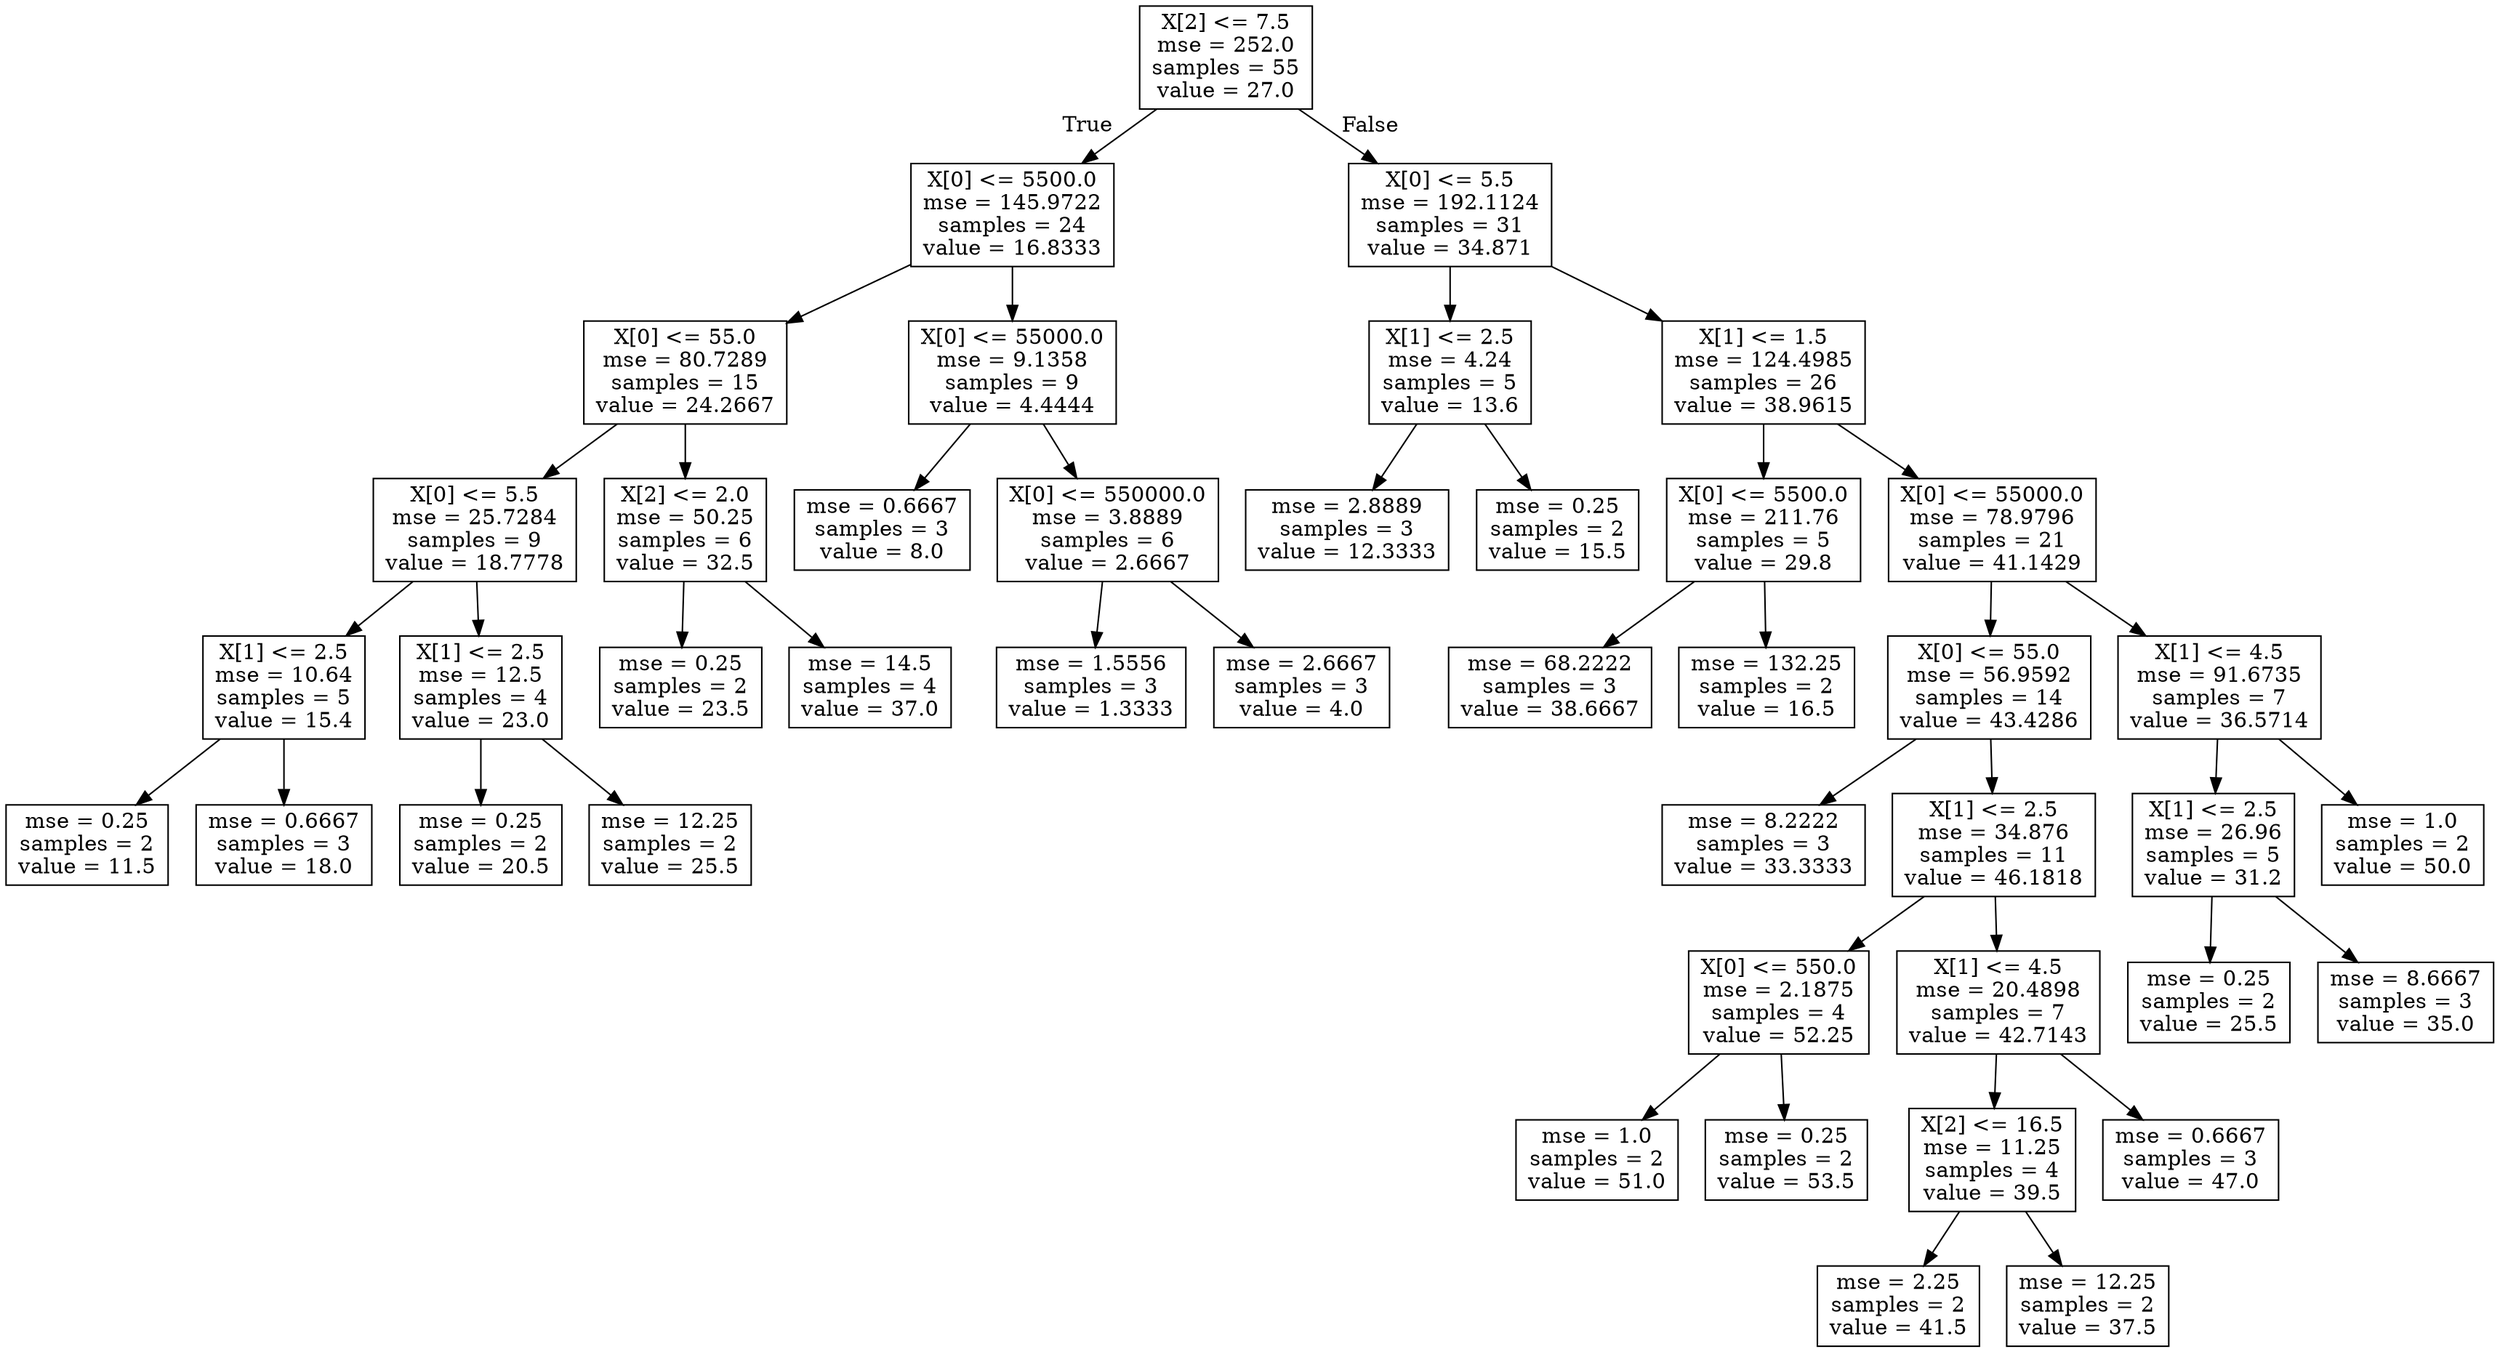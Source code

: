 digraph Tree {
node [shape=box] ;
0 [label="X[2] <= 7.5\nmse = 252.0\nsamples = 55\nvalue = 27.0"] ;
1 [label="X[0] <= 5500.0\nmse = 145.9722\nsamples = 24\nvalue = 16.8333"] ;
0 -> 1 [labeldistance=2.5, labelangle=45, headlabel="True"] ;
2 [label="X[0] <= 55.0\nmse = 80.7289\nsamples = 15\nvalue = 24.2667"] ;
1 -> 2 ;
3 [label="X[0] <= 5.5\nmse = 25.7284\nsamples = 9\nvalue = 18.7778"] ;
2 -> 3 ;
4 [label="X[1] <= 2.5\nmse = 10.64\nsamples = 5\nvalue = 15.4"] ;
3 -> 4 ;
5 [label="mse = 0.25\nsamples = 2\nvalue = 11.5"] ;
4 -> 5 ;
6 [label="mse = 0.6667\nsamples = 3\nvalue = 18.0"] ;
4 -> 6 ;
7 [label="X[1] <= 2.5\nmse = 12.5\nsamples = 4\nvalue = 23.0"] ;
3 -> 7 ;
8 [label="mse = 0.25\nsamples = 2\nvalue = 20.5"] ;
7 -> 8 ;
9 [label="mse = 12.25\nsamples = 2\nvalue = 25.5"] ;
7 -> 9 ;
10 [label="X[2] <= 2.0\nmse = 50.25\nsamples = 6\nvalue = 32.5"] ;
2 -> 10 ;
11 [label="mse = 0.25\nsamples = 2\nvalue = 23.5"] ;
10 -> 11 ;
12 [label="mse = 14.5\nsamples = 4\nvalue = 37.0"] ;
10 -> 12 ;
13 [label="X[0] <= 55000.0\nmse = 9.1358\nsamples = 9\nvalue = 4.4444"] ;
1 -> 13 ;
14 [label="mse = 0.6667\nsamples = 3\nvalue = 8.0"] ;
13 -> 14 ;
15 [label="X[0] <= 550000.0\nmse = 3.8889\nsamples = 6\nvalue = 2.6667"] ;
13 -> 15 ;
16 [label="mse = 1.5556\nsamples = 3\nvalue = 1.3333"] ;
15 -> 16 ;
17 [label="mse = 2.6667\nsamples = 3\nvalue = 4.0"] ;
15 -> 17 ;
18 [label="X[0] <= 5.5\nmse = 192.1124\nsamples = 31\nvalue = 34.871"] ;
0 -> 18 [labeldistance=2.5, labelangle=-45, headlabel="False"] ;
19 [label="X[1] <= 2.5\nmse = 4.24\nsamples = 5\nvalue = 13.6"] ;
18 -> 19 ;
20 [label="mse = 2.8889\nsamples = 3\nvalue = 12.3333"] ;
19 -> 20 ;
21 [label="mse = 0.25\nsamples = 2\nvalue = 15.5"] ;
19 -> 21 ;
22 [label="X[1] <= 1.5\nmse = 124.4985\nsamples = 26\nvalue = 38.9615"] ;
18 -> 22 ;
23 [label="X[0] <= 5500.0\nmse = 211.76\nsamples = 5\nvalue = 29.8"] ;
22 -> 23 ;
24 [label="mse = 68.2222\nsamples = 3\nvalue = 38.6667"] ;
23 -> 24 ;
25 [label="mse = 132.25\nsamples = 2\nvalue = 16.5"] ;
23 -> 25 ;
26 [label="X[0] <= 55000.0\nmse = 78.9796\nsamples = 21\nvalue = 41.1429"] ;
22 -> 26 ;
27 [label="X[0] <= 55.0\nmse = 56.9592\nsamples = 14\nvalue = 43.4286"] ;
26 -> 27 ;
28 [label="mse = 8.2222\nsamples = 3\nvalue = 33.3333"] ;
27 -> 28 ;
29 [label="X[1] <= 2.5\nmse = 34.876\nsamples = 11\nvalue = 46.1818"] ;
27 -> 29 ;
30 [label="X[0] <= 550.0\nmse = 2.1875\nsamples = 4\nvalue = 52.25"] ;
29 -> 30 ;
31 [label="mse = 1.0\nsamples = 2\nvalue = 51.0"] ;
30 -> 31 ;
32 [label="mse = 0.25\nsamples = 2\nvalue = 53.5"] ;
30 -> 32 ;
33 [label="X[1] <= 4.5\nmse = 20.4898\nsamples = 7\nvalue = 42.7143"] ;
29 -> 33 ;
34 [label="X[2] <= 16.5\nmse = 11.25\nsamples = 4\nvalue = 39.5"] ;
33 -> 34 ;
35 [label="mse = 2.25\nsamples = 2\nvalue = 41.5"] ;
34 -> 35 ;
36 [label="mse = 12.25\nsamples = 2\nvalue = 37.5"] ;
34 -> 36 ;
37 [label="mse = 0.6667\nsamples = 3\nvalue = 47.0"] ;
33 -> 37 ;
38 [label="X[1] <= 4.5\nmse = 91.6735\nsamples = 7\nvalue = 36.5714"] ;
26 -> 38 ;
39 [label="X[1] <= 2.5\nmse = 26.96\nsamples = 5\nvalue = 31.2"] ;
38 -> 39 ;
40 [label="mse = 0.25\nsamples = 2\nvalue = 25.5"] ;
39 -> 40 ;
41 [label="mse = 8.6667\nsamples = 3\nvalue = 35.0"] ;
39 -> 41 ;
42 [label="mse = 1.0\nsamples = 2\nvalue = 50.0"] ;
38 -> 42 ;
}